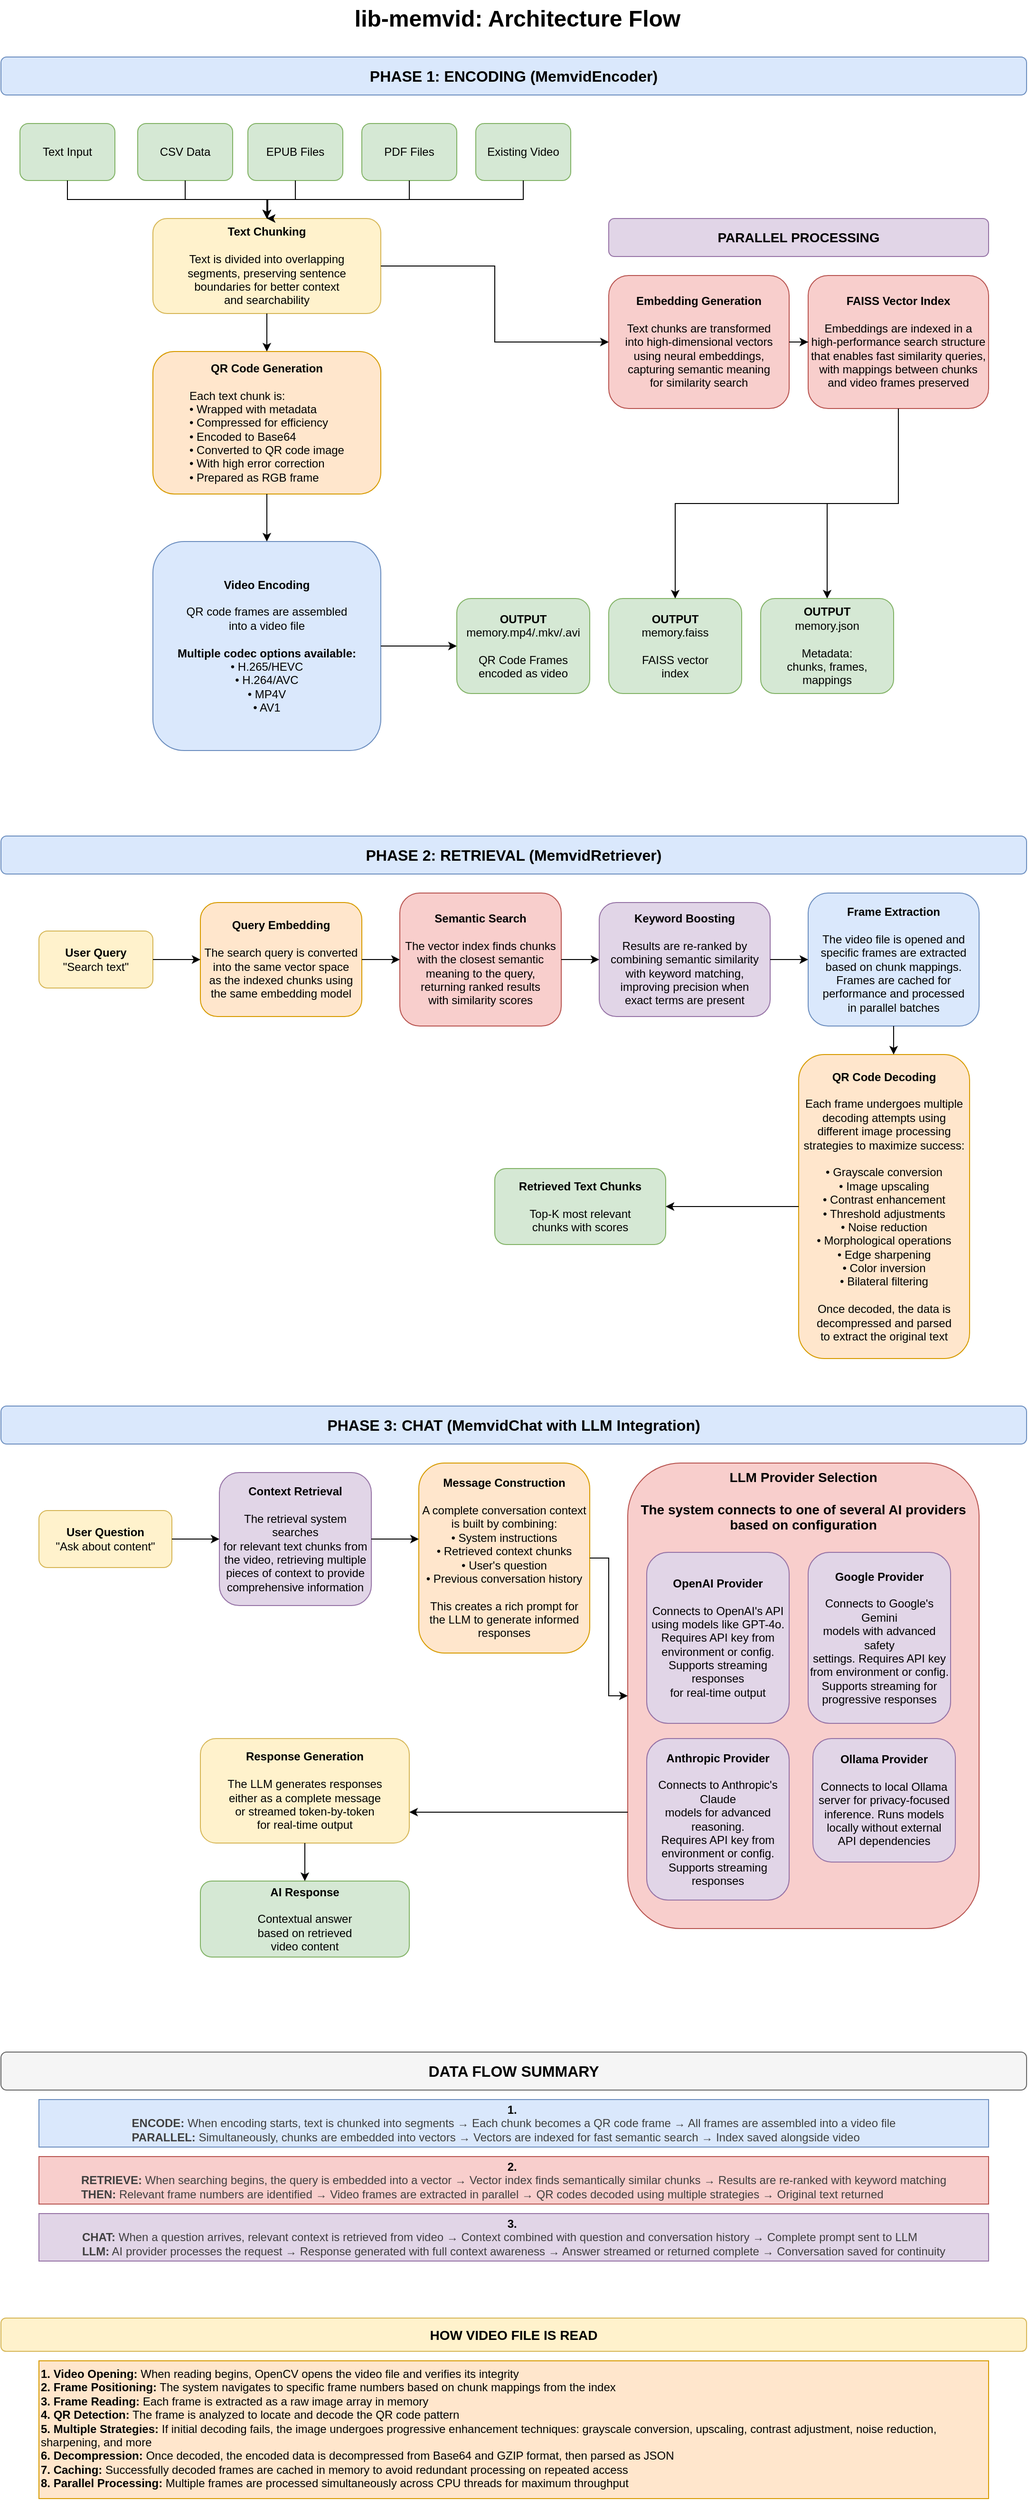 <mxfile>
    <diagram name="Memvid Architecture" id="complete-flow">
        <mxGraphModel dx="1590" dy="759" grid="1" gridSize="10" guides="1" tooltips="1" connect="1" arrows="1" fold="1" page="1" pageScale="1" pageWidth="1169" pageHeight="1654" math="0" shadow="0">
            <root>
                <mxCell id="0"/>
                <mxCell id="1" parent="0"/>
                <mxCell id="title" value="lib-memvid: Architecture Flow" style="text;html=1;strokeColor=none;fillColor=none;align=center;verticalAlign=middle;whiteSpace=wrap;rounded=0;fontSize=24;fontStyle=1" parent="1" vertex="1">
                    <mxGeometry x="284" y="20" width="600" height="40" as="geometry"/>
                </mxCell>
                <mxCell id="encoding-title" value="PHASE 1: ENCODING (MemvidEncoder)" style="rounded=1;whiteSpace=wrap;html=1;fontSize=16;fontStyle=1;fillColor=#dae8fc;strokeColor=#6c8ebf;align=center;" parent="1" vertex="1">
                    <mxGeometry x="40" y="80" width="1080" height="40" as="geometry"/>
                </mxCell>
                <mxCell id="input-text" value="Text Input" style="rounded=1;whiteSpace=wrap;html=1;fillColor=#d5e8d4;strokeColor=#82b366;align=center;" parent="1" vertex="1">
                    <mxGeometry x="60" y="150" width="100" height="60" as="geometry"/>
                </mxCell>
                <mxCell id="input-pdf" value="PDF Files" style="rounded=1;whiteSpace=wrap;html=1;fillColor=#d5e8d4;strokeColor=#82b366;align=center;" parent="1" vertex="1">
                    <mxGeometry x="420" y="150" width="100" height="60" as="geometry"/>
                </mxCell>
                <mxCell id="input-epub" value="EPUB Files" style="rounded=1;whiteSpace=wrap;html=1;fillColor=#d5e8d4;strokeColor=#82b366;align=center;" parent="1" vertex="1">
                    <mxGeometry x="300" y="150" width="100" height="60" as="geometry"/>
                </mxCell>
                <mxCell id="input-csv" value="CSV Data" style="rounded=1;whiteSpace=wrap;html=1;fillColor=#d5e8d4;strokeColor=#82b366;align=center;" parent="1" vertex="1">
                    <mxGeometry x="184" y="150" width="100" height="60" as="geometry"/>
                </mxCell>
                <mxCell id="input-video" value="Existing Video" style="rounded=1;whiteSpace=wrap;html=1;fillColor=#d5e8d4;strokeColor=#82b366;align=center;" parent="1" vertex="1">
                    <mxGeometry x="540" y="150" width="100" height="60" as="geometry"/>
                </mxCell>
                <mxCell id="chunking" value="&lt;b&gt;Text Chunking&lt;/b&gt;&lt;br&gt;&lt;br&gt;Text is divided into overlapping&lt;br&gt;segments, preserving sentence&lt;br&gt;boundaries for better context&lt;br&gt;and searchability" style="rounded=1;whiteSpace=wrap;html=1;fillColor=#fff2cc;strokeColor=#d6b656;align=center;" parent="1" vertex="1">
                    <mxGeometry x="200" y="250" width="240" height="100" as="geometry"/>
                </mxCell>
                <mxCell id="arrow1" style="edgeStyle=orthogonalEdgeStyle;rounded=0;orthogonalLoop=1;jettySize=auto;html=1;align=center;" parent="1" source="input-text" target="chunking" edge="1">
                    <mxGeometry relative="1" as="geometry">
                        <Array as="points">
                            <mxPoint x="110" y="230"/>
                            <mxPoint x="320" y="230"/>
                        </Array>
                    </mxGeometry>
                </mxCell>
                <mxCell id="arrow2" style="edgeStyle=orthogonalEdgeStyle;rounded=0;orthogonalLoop=1;jettySize=auto;html=1;align=center;" parent="1" source="input-pdf" target="chunking" edge="1">
                    <mxGeometry relative="1" as="geometry"/>
                </mxCell>
                <mxCell id="arrow3" style="edgeStyle=orthogonalEdgeStyle;rounded=0;orthogonalLoop=1;jettySize=auto;html=1;align=center;" parent="1" source="input-epub" target="chunking" edge="1">
                    <mxGeometry relative="1" as="geometry"/>
                </mxCell>
                <mxCell id="arrow4" style="edgeStyle=orthogonalEdgeStyle;rounded=0;orthogonalLoop=1;jettySize=auto;html=1;align=center;" parent="1" source="input-csv" target="chunking" edge="1">
                    <mxGeometry relative="1" as="geometry"/>
                </mxCell>
                <mxCell id="qr-gen" value="&lt;b&gt;QR Code Generation&lt;/b&gt;&lt;br&gt;&lt;br&gt;&lt;div style=&quot;text-align: left;&quot;&gt;&lt;span style=&quot;background-color: transparent;&quot;&gt;Each text chunk is:&lt;/span&gt;&lt;/div&gt;&lt;div style=&quot;text-align: left;&quot;&gt;&lt;span style=&quot;background-color: transparent;&quot;&gt;• Wrapped with metadata&lt;/span&gt;&lt;/div&gt;&lt;div style=&quot;text-align: left;&quot;&gt;&lt;span style=&quot;background-color: transparent;&quot;&gt;• Compressed for efficiency&lt;/span&gt;&lt;/div&gt;&lt;div style=&quot;text-align: left;&quot;&gt;&lt;span style=&quot;background-color: transparent;&quot;&gt;• Encoded to Base64&lt;/span&gt;&lt;/div&gt;&lt;div style=&quot;text-align: left;&quot;&gt;&lt;span style=&quot;background-color: transparent;&quot;&gt;• Converted to QR code image&lt;/span&gt;&lt;/div&gt;&lt;div style=&quot;text-align: left;&quot;&gt;&lt;span style=&quot;background-color: transparent;&quot;&gt;• With high error correction&lt;/span&gt;&lt;/div&gt;&lt;div style=&quot;text-align: left;&quot;&gt;&lt;span style=&quot;background-color: transparent;&quot;&gt;• Prepared as RGB frame&lt;/span&gt;&lt;/div&gt;" style="rounded=1;whiteSpace=wrap;html=1;fillColor=#ffe6cc;strokeColor=#d79b00;align=center;" parent="1" vertex="1">
                    <mxGeometry x="200" y="390" width="240" height="150" as="geometry"/>
                </mxCell>
                <mxCell id="arrow5" style="edgeStyle=orthogonalEdgeStyle;rounded=0;orthogonalLoop=1;jettySize=auto;html=1;align=center;" parent="1" source="chunking" target="qr-gen" edge="1">
                    <mxGeometry relative="1" as="geometry"/>
                </mxCell>
                <mxCell id="parallel-index" value="&lt;b&gt;PARALLEL PROCESSING&lt;/b&gt;" style="rounded=1;whiteSpace=wrap;html=1;fontSize=14;fontStyle=1;fillColor=#e1d5e7;strokeColor=#9673a6;align=center;" parent="1" vertex="1">
                    <mxGeometry x="680" y="250" width="400" height="40" as="geometry"/>
                </mxCell>
                <mxCell id="embedding" value="&lt;b&gt;Embedding Generation&lt;/b&gt;&lt;br&gt;&lt;br&gt;Text chunks are transformed&lt;br&gt;into high-dimensional vectors&lt;br&gt;using neural embeddings,&lt;br&gt;capturing semantic meaning&lt;br&gt;for similarity search" style="rounded=1;whiteSpace=wrap;html=1;fillColor=#f8cecc;strokeColor=#b85450;align=center;" parent="1" vertex="1">
                    <mxGeometry x="680" y="310" width="190" height="140" as="geometry"/>
                </mxCell>
                <mxCell id="faiss" value="&lt;b&gt;FAISS Vector Index&lt;/b&gt;&lt;br&gt;&lt;br&gt;Embeddings are indexed in a&lt;br&gt;high-performance search structure&lt;br&gt;that enables fast similarity queries,&lt;br&gt;with mappings between chunks&lt;br&gt;and video frames preserved" style="rounded=1;whiteSpace=wrap;html=1;fillColor=#f8cecc;strokeColor=#b85450;align=center;" parent="1" vertex="1">
                    <mxGeometry x="890" y="310" width="190" height="140" as="geometry"/>
                </mxCell>
                <mxCell id="arrow6" style="edgeStyle=orthogonalEdgeStyle;rounded=0;orthogonalLoop=1;jettySize=auto;html=1;align=center;" parent="1" source="chunking" target="embedding" edge="1">
                    <mxGeometry relative="1" as="geometry"/>
                </mxCell>
                <mxCell id="arrow7" style="edgeStyle=orthogonalEdgeStyle;rounded=0;orthogonalLoop=1;jettySize=auto;html=1;align=center;" parent="1" source="embedding" target="faiss" edge="1">
                    <mxGeometry relative="1" as="geometry"/>
                </mxCell>
                <mxCell id="video-encoding" value="&lt;b&gt;Video Encoding&lt;/b&gt;&lt;br&gt;&lt;br&gt;QR code frames are assembled&lt;br&gt;into a video file&lt;br&gt;&lt;br&gt;&lt;b&gt;Multiple codec options available:&lt;/b&gt;&lt;br&gt;• H.265/HEVC&lt;br&gt;• H.264/AVC&lt;br&gt;• MP4V&lt;br&gt;• AV1" style="rounded=1;whiteSpace=wrap;html=1;fillColor=#dae8fc;strokeColor=#6c8ebf;align=center;" parent="1" vertex="1">
                    <mxGeometry x="200" y="590" width="240" height="220" as="geometry"/>
                </mxCell>
                <mxCell id="arrow8" style="edgeStyle=orthogonalEdgeStyle;rounded=0;orthogonalLoop=1;jettySize=auto;html=1;align=center;" parent="1" source="qr-gen" target="video-encoding" edge="1">
                    <mxGeometry relative="1" as="geometry"/>
                </mxCell>
                <mxCell id="output-video" value="&lt;b&gt;OUTPUT&lt;/b&gt;&lt;br&gt;memory.mp4/.mkv/.avi&lt;br&gt;&lt;br&gt;QR Code Frames&lt;br&gt;encoded as video" style="rounded=1;whiteSpace=wrap;html=1;fillColor=#d5e8d4;strokeColor=#82b366;align=center;" parent="1" vertex="1">
                    <mxGeometry x="520" y="650" width="140" height="100" as="geometry"/>
                </mxCell>
                <mxCell id="output-index-faiss" value="&lt;b&gt;OUTPUT&lt;/b&gt;&lt;br&gt;memory.faiss&lt;br&gt;&lt;br&gt;FAISS vector&lt;br&gt;index" style="rounded=1;whiteSpace=wrap;html=1;fillColor=#d5e8d4;strokeColor=#82b366;align=center;" parent="1" vertex="1">
                    <mxGeometry x="680" y="650" width="140" height="100" as="geometry"/>
                </mxCell>
                <mxCell id="output-index-json" value="&lt;b&gt;OUTPUT&lt;/b&gt;&lt;br&gt;memory.json&lt;br&gt;&lt;br&gt;Metadata:&lt;br&gt;chunks, frames,&lt;br&gt;mappings" style="rounded=1;whiteSpace=wrap;html=1;fillColor=#d5e8d4;strokeColor=#82b366;align=center;" parent="1" vertex="1">
                    <mxGeometry x="840" y="650" width="140" height="100" as="geometry"/>
                </mxCell>
                <mxCell id="arrow9" style="edgeStyle=orthogonalEdgeStyle;rounded=0;orthogonalLoop=1;jettySize=auto;html=1;align=center;" parent="1" source="video-encoding" target="output-video" edge="1">
                    <mxGeometry relative="1" as="geometry"/>
                </mxCell>
                <mxCell id="arrow10" style="edgeStyle=orthogonalEdgeStyle;rounded=0;orthogonalLoop=1;jettySize=auto;html=1;align=center;" parent="1" source="faiss" target="output-index-faiss" edge="1">
                    <mxGeometry relative="1" as="geometry">
                        <Array as="points">
                            <mxPoint x="985" y="550"/>
                            <mxPoint x="750" y="550"/>
                        </Array>
                    </mxGeometry>
                </mxCell>
                <mxCell id="arrow11" style="edgeStyle=orthogonalEdgeStyle;rounded=0;orthogonalLoop=1;jettySize=auto;html=1;align=center;" parent="1" source="faiss" target="output-index-json" edge="1">
                    <mxGeometry relative="1" as="geometry"/>
                </mxCell>
                <mxCell id="retrieval-title" value="PHASE 2: RETRIEVAL (MemvidRetriever)" style="rounded=1;whiteSpace=wrap;html=1;fontSize=16;fontStyle=1;fillColor=#dae8fc;strokeColor=#6c8ebf;align=center;" parent="1" vertex="1">
                    <mxGeometry x="40" y="900" width="1080" height="40" as="geometry"/>
                </mxCell>
                <mxCell id="user-query" value="&lt;b&gt;User Query&lt;/b&gt;&lt;br&gt;&quot;Search text&quot;" style="rounded=1;whiteSpace=wrap;html=1;fillColor=#fff2cc;strokeColor=#d6b656;align=center;" parent="1" vertex="1">
                    <mxGeometry x="80" y="1000" width="120" height="60" as="geometry"/>
                </mxCell>
                <mxCell id="query-embedding" value="&lt;b&gt;Query Embedding&lt;/b&gt;&lt;br&gt;&lt;br&gt;The search query is converted&lt;br&gt;into the same vector space&lt;br&gt;as the indexed chunks using&lt;br&gt;the same embedding model" style="rounded=1;whiteSpace=wrap;html=1;fillColor=#ffe6cc;strokeColor=#d79b00;align=center;" parent="1" vertex="1">
                    <mxGeometry x="250" y="970" width="170" height="120" as="geometry"/>
                </mxCell>
                <mxCell id="arrow12" style="edgeStyle=orthogonalEdgeStyle;rounded=0;orthogonalLoop=1;jettySize=auto;html=1;align=center;" parent="1" source="user-query" target="query-embedding" edge="1">
                    <mxGeometry relative="1" as="geometry"/>
                </mxCell>
                <mxCell id="faiss-search" value="&lt;b&gt;Semantic Search&lt;/b&gt;&lt;br&gt;&lt;br&gt;The vector index finds chunks&lt;br&gt;with the closest semantic&lt;br&gt;meaning to the query,&lt;br&gt;returning ranked results&lt;br&gt;with similarity scores" style="rounded=1;whiteSpace=wrap;html=1;fillColor=#f8cecc;strokeColor=#b85450;align=center;" parent="1" vertex="1">
                    <mxGeometry x="460" y="960" width="170" height="140" as="geometry"/>
                </mxCell>
                <mxCell id="arrow13" style="edgeStyle=orthogonalEdgeStyle;rounded=0;orthogonalLoop=1;jettySize=auto;html=1;align=center;" parent="1" source="query-embedding" target="faiss-search" edge="1">
                    <mxGeometry relative="1" as="geometry"/>
                </mxCell>
                <mxCell id="keyword-boost" value="&lt;b&gt;Keyword Boosting&lt;/b&gt;&lt;br&gt;&lt;br&gt;Results are re-ranked by&lt;br&gt;combining semantic similarity&lt;br&gt;with keyword matching,&lt;br&gt;improving precision when&lt;br&gt;exact terms are present" style="rounded=1;whiteSpace=wrap;html=1;fillColor=#e1d5e7;strokeColor=#9673a6;align=center;" parent="1" vertex="1">
                    <mxGeometry x="670" y="970" width="180" height="120" as="geometry"/>
                </mxCell>
                <mxCell id="arrow14" style="edgeStyle=orthogonalEdgeStyle;rounded=0;orthogonalLoop=1;jettySize=auto;html=1;align=center;" parent="1" source="faiss-search" target="keyword-boost" edge="1">
                    <mxGeometry relative="1" as="geometry"/>
                </mxCell>
                <mxCell id="frame-extract" value="&lt;b&gt;Frame Extraction&lt;/b&gt;&lt;br&gt;&lt;br&gt;The video file is opened and&lt;br&gt;specific frames are extracted&lt;br&gt;based on chunk mappings.&lt;br&gt;Frames are cached for&lt;br&gt;performance and processed&lt;br&gt;in parallel batches" style="rounded=1;whiteSpace=wrap;html=1;fillColor=#dae8fc;strokeColor=#6c8ebf;align=center;" parent="1" vertex="1">
                    <mxGeometry x="890" y="960" width="180" height="140" as="geometry"/>
                </mxCell>
                <mxCell id="arrow15" style="edgeStyle=orthogonalEdgeStyle;rounded=0;orthogonalLoop=1;jettySize=auto;html=1;align=center;" parent="1" source="keyword-boost" target="frame-extract" edge="1">
                    <mxGeometry relative="1" as="geometry"/>
                </mxCell>
                <mxCell id="qr-decode" value="&lt;b&gt;QR Code Decoding&lt;/b&gt;&lt;br&gt;&lt;br&gt;Each frame undergoes multiple&lt;br&gt;decoding attempts using&lt;br&gt;different image processing&lt;br&gt;strategies to maximize success:&lt;br&gt;&lt;br&gt;• Grayscale conversion&lt;br&gt;• Image upscaling&lt;br&gt;• Contrast enhancement&lt;br&gt;• Threshold adjustments&lt;br&gt;• Noise reduction&lt;br&gt;• Morphological operations&lt;br&gt;• Edge sharpening&lt;br&gt;• Color inversion&lt;br&gt;• Bilateral filtering&lt;br&gt;&lt;br&gt;Once decoded, the data is&lt;br&gt;decompressed and parsed&lt;br&gt;to extract the original text" style="rounded=1;whiteSpace=wrap;html=1;fillColor=#ffe6cc;strokeColor=#d79b00;align=center;" parent="1" vertex="1">
                    <mxGeometry x="880" y="1130" width="180" height="320" as="geometry"/>
                </mxCell>
                <mxCell id="arrow16" style="edgeStyle=orthogonalEdgeStyle;rounded=0;orthogonalLoop=1;jettySize=auto;html=1;align=center;" parent="1" source="frame-extract" target="qr-decode" edge="1">
                    <mxGeometry relative="1" as="geometry">
                        <Array as="points">
                            <mxPoint x="970" y="1090"/>
                            <mxPoint x="340" y="1090"/>
                        </Array>
                    </mxGeometry>
                </mxCell>
                <mxCell id="retrieved-chunks" value="&lt;b&gt;Retrieved Text Chunks&lt;/b&gt;&lt;br&gt;&lt;br&gt;Top-K most relevant&lt;br&gt;chunks with scores" style="rounded=1;whiteSpace=wrap;html=1;fillColor=#d5e8d4;strokeColor=#82b366;align=center;" parent="1" vertex="1">
                    <mxGeometry x="560" y="1250" width="180" height="80" as="geometry"/>
                </mxCell>
                <mxCell id="arrow17" style="edgeStyle=orthogonalEdgeStyle;rounded=0;orthogonalLoop=1;jettySize=auto;html=1;align=center;" parent="1" source="qr-decode" target="retrieved-chunks" edge="1">
                    <mxGeometry relative="1" as="geometry"/>
                </mxCell>
                <mxCell id="chat-title" value="PHASE 3: CHAT (MemvidChat with LLM Integration)" style="rounded=1;whiteSpace=wrap;html=1;fontSize=16;fontStyle=1;fillColor=#dae8fc;strokeColor=#6c8ebf;align=center;" parent="1" vertex="1">
                    <mxGeometry x="40" y="1500" width="1080" height="40" as="geometry"/>
                </mxCell>
                <mxCell id="user-question" value="&lt;b&gt;User Question&lt;/b&gt;&lt;br&gt;&quot;Ask about content&quot;" style="rounded=1;whiteSpace=wrap;html=1;fillColor=#fff2cc;strokeColor=#d6b656;align=center;" parent="1" vertex="1">
                    <mxGeometry x="80" y="1610" width="140" height="60" as="geometry"/>
                </mxCell>
                <mxCell id="context-retrieval" value="&lt;b&gt;Context Retrieval&lt;/b&gt;&lt;br&gt;&lt;br&gt;The retrieval system searches&lt;br&gt;for relevant text chunks from&lt;br&gt;the video, retrieving multiple&lt;br&gt;pieces of context to provide&lt;br&gt;comprehensive information" style="rounded=1;whiteSpace=wrap;html=1;fillColor=#e1d5e7;strokeColor=#9673a6;align=center;" parent="1" vertex="1">
                    <mxGeometry x="270" y="1570" width="160" height="140" as="geometry"/>
                </mxCell>
                <mxCell id="arrow18" style="edgeStyle=orthogonalEdgeStyle;rounded=0;orthogonalLoop=1;jettySize=auto;html=1;align=center;" parent="1" source="user-question" target="context-retrieval" edge="1">
                    <mxGeometry relative="1" as="geometry"/>
                </mxCell>
                <mxCell id="msg-build" value="&lt;b&gt;Message Construction&lt;/b&gt;&lt;br&gt;&lt;br&gt;A complete conversation context&lt;br&gt;is built by combining:&lt;br&gt;• System instructions&lt;br&gt;• Retrieved context chunks&lt;br&gt;• User&#39;s question&lt;br&gt;• Previous conversation history&lt;br&gt;&lt;br&gt;This creates a rich prompt for&lt;br&gt;the LLM to generate informed&lt;br&gt;responses" style="rounded=1;whiteSpace=wrap;html=1;fillColor=#ffe6cc;strokeColor=#d79b00;align=center;" parent="1" vertex="1">
                    <mxGeometry x="480" y="1560" width="180" height="200" as="geometry"/>
                </mxCell>
                <mxCell id="arrow19" style="edgeStyle=orthogonalEdgeStyle;rounded=0;orthogonalLoop=1;jettySize=auto;html=1;align=center;" parent="1" source="context-retrieval" target="msg-build" edge="1">
                    <mxGeometry relative="1" as="geometry">
                        <Array as="points">
                            <mxPoint x="460" y="1640"/>
                            <mxPoint x="460" y="1640"/>
                        </Array>
                    </mxGeometry>
                </mxCell>
                <mxCell id="llm-selector" value="&lt;b&gt;LLM Provider Selection&lt;/b&gt;&lt;br&gt;&lt;br&gt;The system connects to one of several AI providers based on configuration" style="rounded=1;whiteSpace=wrap;html=1;fontSize=14;fontStyle=1;fillColor=#f8cecc;strokeColor=#b85450;verticalAlign=top;align=center;points=[[0,0,0,0,0],[0,0.25,0,0,0],[0,0.5,0,0,0],[0,0.75,0,0,0],[0,1,0,0,0],[0.25,0,0,0,0],[0.25,1,0,0,0],[0.5,0,0,0,0],[0.5,1,0,0,0],[0.75,0,0,0,0],[0.75,1,0,0,0],[1,0,0,0,0],[1,0.25,0,0,0],[1,0.5,0,0,0],[1,0.75,0,0,0],[1,1,0,0,0]];" parent="1" vertex="1">
                    <mxGeometry x="700" y="1560" width="370" height="490" as="geometry"/>
                </mxCell>
                <mxCell id="arrow20" style="edgeStyle=orthogonalEdgeStyle;rounded=0;orthogonalLoop=1;jettySize=auto;html=1;align=center;" parent="1" source="msg-build" target="llm-selector" edge="1">
                    <mxGeometry relative="1" as="geometry"/>
                </mxCell>
                <mxCell id="llm-openai" value="&lt;b&gt;OpenAI Provider&lt;/b&gt;&lt;br&gt;&lt;br&gt;Connects to OpenAI&#39;s API&lt;br&gt;using models like GPT-4o.&lt;br&gt;Requires API key from&lt;br&gt;environment or config.&lt;br&gt;Supports streaming responses&lt;br&gt;for real-time output" style="rounded=1;whiteSpace=wrap;html=1;fillColor=#e1d5e7;strokeColor=#9673a6;align=center;" parent="1" vertex="1">
                    <mxGeometry x="720" y="1654" width="150" height="180" as="geometry"/>
                </mxCell>
                <mxCell id="llm-google" value="&lt;b&gt;Google Provider&lt;/b&gt;&lt;br&gt;&lt;br&gt;Connects to Google&#39;s Gemini&lt;br&gt;models with advanced safety&lt;br&gt;settings. Requires API key&lt;br&gt;from environment or config.&lt;br&gt;Supports streaming for&lt;br&gt;progressive responses" style="rounded=1;whiteSpace=wrap;html=1;fillColor=#e1d5e7;strokeColor=#9673a6;align=center;" parent="1" vertex="1">
                    <mxGeometry x="890" y="1654" width="150" height="180" as="geometry"/>
                </mxCell>
                <mxCell id="llm-anthropic" value="&lt;b&gt;Anthropic Provider&lt;/b&gt;&lt;br&gt;&lt;br&gt;Connects to Anthropic&#39;s Claude&lt;br&gt;models for advanced reasoning.&lt;br&gt;Requires API key from&lt;br&gt;environment or config.&lt;br&gt;Supports streaming responses" style="rounded=1;whiteSpace=wrap;html=1;fillColor=#e1d5e7;strokeColor=#9673a6;align=center;" parent="1" vertex="1">
                    <mxGeometry x="720" y="1850" width="150" height="170" as="geometry"/>
                </mxCell>
                <mxCell id="llm-ollama" value="&lt;b&gt;Ollama Provider&lt;/b&gt;&lt;br&gt;&lt;br&gt;Connects to local Ollama&lt;br&gt;server for privacy-focused&lt;br&gt;inference. Runs models&lt;br&gt;locally without external&lt;br&gt;API dependencies" style="rounded=1;whiteSpace=wrap;html=1;fillColor=#e1d5e7;strokeColor=#9673a6;align=center;" parent="1" vertex="1">
                    <mxGeometry x="895" y="1850" width="150" height="130" as="geometry"/>
                </mxCell>
                <mxCell id="streaming" value="&lt;b&gt;Response Generation&lt;/b&gt;&lt;br&gt;&lt;br&gt;The LLM generates responses&lt;br&gt;either as a complete message&lt;br&gt;or streamed token-by-token&lt;br&gt;for real-time output" style="rounded=1;whiteSpace=wrap;html=1;fillColor=#fff2cc;strokeColor=#d6b656;align=center;" parent="1" vertex="1">
                    <mxGeometry x="250" y="1850" width="220" height="110" as="geometry"/>
                </mxCell>
                <mxCell id="final-response" value="&lt;b&gt;AI Response&lt;/b&gt;&lt;br&gt;&lt;br&gt;Contextual answer&lt;br&gt;based on retrieved&lt;br&gt;video content" style="rounded=1;whiteSpace=wrap;html=1;fillColor=#d5e8d4;strokeColor=#82b366;align=center;" parent="1" vertex="1">
                    <mxGeometry x="250" y="2000" width="220" height="80" as="geometry"/>
                </mxCell>
                <mxCell id="arrow27" style="edgeStyle=orthogonalEdgeStyle;rounded=0;orthogonalLoop=1;jettySize=auto;html=1;align=center;" parent="1" source="streaming" target="final-response" edge="1">
                    <mxGeometry relative="1" as="geometry"/>
                </mxCell>
                <mxCell id="legend-title" value="DATA FLOW SUMMARY" style="rounded=1;whiteSpace=wrap;html=1;fontSize=16;fontStyle=1;fillColor=#f5f5f5;strokeColor=#666666;align=center;" parent="1" vertex="1">
                    <mxGeometry x="40" y="2180" width="1080" height="40" as="geometry"/>
                </mxCell>
                <mxCell id="flow-encode" value="&lt;b&gt;1.&amp;nbsp;&lt;/b&gt;&lt;div&gt;&lt;div style=&quot;text-align: left;&quot;&gt;&lt;b style=&quot;color: rgb(63, 63, 63); background-color: transparent;&quot;&gt;ENCODE:&lt;/b&gt;&lt;span style=&quot;color: rgb(63, 63, 63); background-color: transparent;&quot;&gt; When encoding starts, text is chunked into segments → Each chunk becomes a QR code frame → All frames are assembled into a video file&lt;/span&gt;&lt;/div&gt;&lt;b&gt;&lt;div style=&quot;text-align: left;&quot;&gt;&lt;b style=&quot;color: rgb(63, 63, 63); background-color: transparent;&quot;&gt;PARALLEL:&lt;/b&gt;&lt;span style=&quot;color: rgb(63, 63, 63); background-color: transparent; font-weight: normal;&quot;&gt; Simultaneously, chunks are embedded into vectors → Vectors are indexed for fast semantic search → Index saved alongside video&lt;/span&gt;&lt;/div&gt;&lt;/b&gt;&lt;/div&gt;" style="rounded=0;whiteSpace=wrap;html=1;fillColor=#dae8fc;strokeColor=#6c8ebf;align=center;" parent="1" vertex="1">
                    <mxGeometry x="80" y="2230" width="1000" height="50" as="geometry"/>
                </mxCell>
                <mxCell id="flow-retrieve" value="&lt;b&gt;2.&amp;nbsp;&lt;/b&gt;&lt;div&gt;&lt;div style=&quot;text-align: left;&quot;&gt;&lt;b style=&quot;color: rgb(63, 63, 63); background-color: transparent;&quot;&gt;RETRIEVE:&lt;/b&gt;&lt;span style=&quot;color: rgb(63, 63, 63); background-color: transparent;&quot;&gt; When searching begins, the query is embedded into a vector → Vector index finds semantically similar chunks → Results are re-ranked with keyword matching&lt;/span&gt;&lt;/div&gt;&lt;b&gt;&lt;div style=&quot;text-align: left;&quot;&gt;&lt;b style=&quot;color: rgb(63, 63, 63); background-color: transparent;&quot;&gt;THEN:&lt;/b&gt;&lt;span style=&quot;color: rgb(63, 63, 63); background-color: transparent; font-weight: normal;&quot;&gt; Relevant frame numbers are identified → Video frames are extracted in parallel → QR codes decoded using multiple strategies → Original text returned&lt;/span&gt;&lt;/div&gt;&lt;/b&gt;&lt;/div&gt;" style="rounded=0;whiteSpace=wrap;html=1;fillColor=#f8cecc;strokeColor=#b85450;align=center;" parent="1" vertex="1">
                    <mxGeometry x="80" y="2290" width="1000" height="50" as="geometry"/>
                </mxCell>
                <mxCell id="flow-chat" value="&lt;b&gt;3.&amp;nbsp;&lt;/b&gt;&lt;div&gt;&lt;div style=&quot;text-align: left;&quot;&gt;&lt;b style=&quot;color: rgb(63, 63, 63); background-color: transparent;&quot;&gt;CHAT:&lt;/b&gt;&lt;span style=&quot;color: rgb(63, 63, 63); background-color: transparent;&quot;&gt; When a question arrives, relevant context is retrieved from video → Context combined with question and conversation history → Complete prompt sent to LLM&lt;/span&gt;&lt;/div&gt;&lt;b&gt;&lt;div style=&quot;text-align: left;&quot;&gt;&lt;b style=&quot;color: rgb(63, 63, 63); background-color: transparent;&quot;&gt;LLM:&lt;/b&gt;&lt;span style=&quot;color: rgb(63, 63, 63); background-color: transparent; font-weight: normal;&quot;&gt; AI provider processes the request → Response generated with full context awareness → Answer streamed or returned complete → Conversation saved for continuity&lt;/span&gt;&lt;/div&gt;&lt;/b&gt;&lt;/div&gt;" style="rounded=0;whiteSpace=wrap;html=1;fillColor=#e1d5e7;strokeColor=#9673a6;align=center;" parent="1" vertex="1">
                    <mxGeometry x="80" y="2350" width="1000" height="50" as="geometry"/>
                </mxCell>
                <mxCell id="video-read-title" value="HOW VIDEO FILE IS READ" style="rounded=1;whiteSpace=wrap;html=1;fontSize=14;fontStyle=1;fillColor=#fff2cc;strokeColor=#d6b656;align=center;" parent="1" vertex="1">
                    <mxGeometry x="40" y="2460" width="1080" height="35" as="geometry"/>
                </mxCell>
                <mxCell id="video-read-detail" value="&lt;b&gt;1. Video Opening:&lt;/b&gt; When reading begins, OpenCV opens the video file and verifies its integrity&lt;br&gt;&lt;b&gt;2. Frame Positioning:&lt;/b&gt; The system navigates to specific frame numbers based on chunk mappings from the index&lt;br&gt;&lt;b&gt;3. Frame Reading:&lt;/b&gt; Each frame is extracted as a raw image array in memory&lt;br&gt;&lt;b&gt;4. QR Detection:&lt;/b&gt; The frame is analyzed to locate and decode the QR code pattern&lt;br&gt;&lt;b&gt;5. Multiple Strategies:&lt;/b&gt; If initial decoding fails, the image undergoes progressive enhancement techniques: grayscale conversion, upscaling, contrast adjustment, noise reduction, sharpening, and more&lt;br&gt;&lt;b&gt;6. Decompression:&lt;/b&gt; Once decoded, the encoded data is decompressed from Base64 and GZIP format, then parsed as JSON&lt;br&gt;&lt;b&gt;7. Caching:&lt;/b&gt; Successfully decoded frames are cached in memory to avoid redundant processing on repeated access&lt;br&gt;&lt;b&gt;8. Parallel Processing:&lt;/b&gt; Multiple frames are processed simultaneously across CPU threads for maximum throughput" style="rounded=0;whiteSpace=wrap;html=1;fillColor=#ffe6cc;strokeColor=#d79b00;align=left;verticalAlign=top;" parent="1" vertex="1">
                    <mxGeometry x="80" y="2505" width="1000" height="145" as="geometry"/>
                </mxCell>
                <mxCell id="5" style="edgeStyle=orthogonalEdgeStyle;rounded=0;orthogonalLoop=1;jettySize=auto;html=1;exitX=0.5;exitY=1;exitDx=0;exitDy=0;align=center;" parent="1" source="input-video" edge="1">
                    <mxGeometry relative="1" as="geometry">
                        <mxPoint x="590" y="230" as="sourcePoint"/>
                        <mxPoint x="320" y="250" as="targetPoint"/>
                        <Array as="points">
                            <mxPoint x="590" y="230"/>
                            <mxPoint x="321" y="230"/>
                            <mxPoint x="321" y="250"/>
                        </Array>
                    </mxGeometry>
                </mxCell>
                <mxCell id="9" style="edgeStyle=none;html=1;exitX=0;exitY=0.75;exitDx=0;exitDy=0;exitPerimeter=0;entryX=1;entryY=0.704;entryDx=0;entryDy=0;entryPerimeter=0;" edge="1" parent="1" source="llm-selector" target="streaming">
                    <mxGeometry relative="1" as="geometry"/>
                </mxCell>
            </root>
        </mxGraphModel>
    </diagram>
</mxfile>